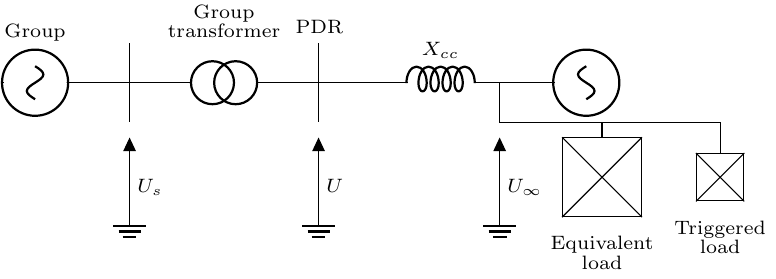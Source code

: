 \documentclass[crop,tikz]{standalone}
\usepackage{circuitikz}
\usetikzlibrary{arrows,positioning}
\tikzset{
  font={\fontsize{7pt}{7}\selectfont}}
\begin{document}
\begin{tikzpicture}
    \draw   (0.2,0) to [vsourcesin,l=Group] (1,0)
    to [draw,voosource,align=center,l={Group\\ transformer}]  node[above,yshift=0.5cm] {PDR} (5,0);
    \draw (5,0) [L,l=$X_{cc}$]  to (6.5,0);
    %\draw (6.5,-0.5) to (6.5,0.5);
    \draw (6.5,0) to (7.2,0) to [vsourcesin,mirror] (8.0,0);
    \draw (6.5,0) to (6.5,-0.5) to (9.3,-0.5) to (9.3,-0.9);
    \draw (7.8,-0.5) to (7.8,-0.7);
    %\draw (7.3,-0.7) rectangle ++(1,-1);
    %\draw (8.8,-0.7) rectangle ++(1,-1);
    \node[draw,minimum width=1cm, minimum height=1cm,label={[align=center,yshift=-1.8cm]Equivalent\\ load}] (r) at (7.8,-1.2) {};
    \draw (r.north west) -- (r.south east);
    \draw (r.south west) -- (r.north east);
    \node[draw,minimum width=0.6cm, minimum height=0.6cm,label={[align=center,yshift=-1.4cm]Triggered\\ load}] (r2) at (9.3,-1.2) {};
    \draw (r2.north west) -- (r2.south east);
    \draw (r2.south west) -- (r2.north east);
    \draw (1.8,0.5) to (1.8,-0.5);
    \draw (4.2,0.5) to (4.2,-0.5);
    \draw (1.8,-1.4) node[ground]{~$U_s$} to (1.8,-0.8) to [short,i=$$] (1.8,-0.8); 
    \draw (4.2,-1.4) node[ground]{~$U$} -- (4.2,-0.8) to [short,i=$$] (4.2,-0.8); 
    \draw (6.5,-1.4) node[ground]{~$U_\infty$} -- (6.5,-0.8) to [short,i=$$] (6.5,-0.8); 
\end{tikzpicture}
\end{document}
